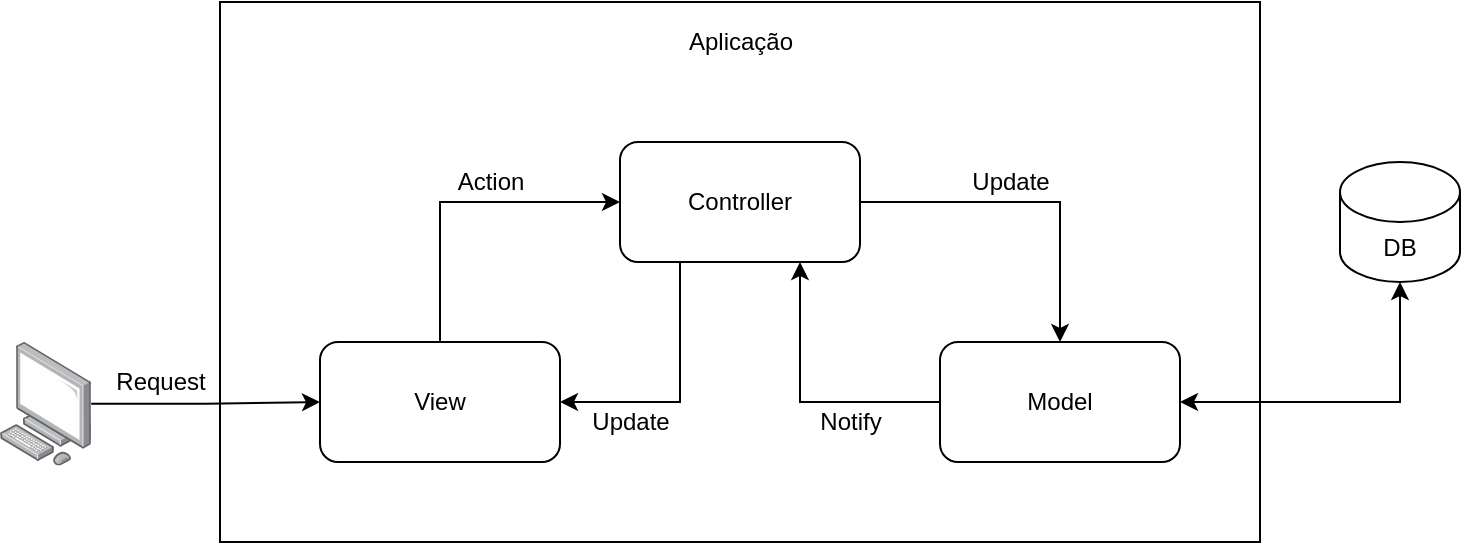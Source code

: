 <mxfile version="14.5.7" type="device"><diagram id="o2Zry-UAkiGW4ndd0Qn0" name="Page-1"><mxGraphModel dx="706" dy="732" grid="1" gridSize="10" guides="1" tooltips="1" connect="1" arrows="1" fold="1" page="1" pageScale="1" pageWidth="850" pageHeight="1100" math="0" shadow="0"><root><mxCell id="0"/><mxCell id="1" parent="0"/><mxCell id="CoEkGKdlKmgzd8hvhr1v-17" value="" style="rounded=0;whiteSpace=wrap;html=1;" vertex="1" parent="1"><mxGeometry x="200" y="240" width="520" height="270" as="geometry"/></mxCell><mxCell id="CoEkGKdlKmgzd8hvhr1v-20" style="edgeStyle=orthogonalEdgeStyle;rounded=0;orthogonalLoop=1;jettySize=auto;html=1;exitX=1;exitY=0.5;exitDx=0;exitDy=0;endArrow=classic;endFill=1;" edge="1" parent="1" source="CoEkGKdlKmgzd8hvhr1v-14" target="CoEkGKdlKmgzd8hvhr1v-16"><mxGeometry relative="1" as="geometry"/></mxCell><mxCell id="CoEkGKdlKmgzd8hvhr1v-22" style="edgeStyle=orthogonalEdgeStyle;rounded=0;orthogonalLoop=1;jettySize=auto;html=1;exitX=0.25;exitY=1;exitDx=0;exitDy=0;entryX=1;entryY=0.5;entryDx=0;entryDy=0;endArrow=classic;endFill=1;" edge="1" parent="1" source="CoEkGKdlKmgzd8hvhr1v-14" target="CoEkGKdlKmgzd8hvhr1v-15"><mxGeometry relative="1" as="geometry"/></mxCell><mxCell id="CoEkGKdlKmgzd8hvhr1v-14" value="Controller" style="rounded=1;whiteSpace=wrap;html=1;" vertex="1" parent="1"><mxGeometry x="400" y="310" width="120" height="60" as="geometry"/></mxCell><mxCell id="CoEkGKdlKmgzd8hvhr1v-19" style="edgeStyle=orthogonalEdgeStyle;rounded=0;orthogonalLoop=1;jettySize=auto;html=1;exitX=0.5;exitY=0;exitDx=0;exitDy=0;entryX=0;entryY=0.5;entryDx=0;entryDy=0;endArrow=classic;endFill=1;" edge="1" parent="1" source="CoEkGKdlKmgzd8hvhr1v-15" target="CoEkGKdlKmgzd8hvhr1v-14"><mxGeometry relative="1" as="geometry"/></mxCell><mxCell id="CoEkGKdlKmgzd8hvhr1v-15" value="View" style="rounded=1;whiteSpace=wrap;html=1;" vertex="1" parent="1"><mxGeometry x="250" y="410" width="120" height="60" as="geometry"/></mxCell><mxCell id="CoEkGKdlKmgzd8hvhr1v-21" style="edgeStyle=orthogonalEdgeStyle;rounded=0;orthogonalLoop=1;jettySize=auto;html=1;exitX=0;exitY=0.5;exitDx=0;exitDy=0;entryX=0.75;entryY=1;entryDx=0;entryDy=0;endArrow=classic;endFill=1;" edge="1" parent="1" source="CoEkGKdlKmgzd8hvhr1v-16" target="CoEkGKdlKmgzd8hvhr1v-14"><mxGeometry relative="1" as="geometry"/></mxCell><mxCell id="CoEkGKdlKmgzd8hvhr1v-16" value="Model" style="rounded=1;whiteSpace=wrap;html=1;" vertex="1" parent="1"><mxGeometry x="560" y="410" width="120" height="60" as="geometry"/></mxCell><mxCell id="CoEkGKdlKmgzd8hvhr1v-18" value="Aplicação" style="text;html=1;align=center;verticalAlign=middle;resizable=0;points=[];autosize=1;" vertex="1" parent="1"><mxGeometry x="425" y="250" width="70" height="20" as="geometry"/></mxCell><mxCell id="CoEkGKdlKmgzd8hvhr1v-24" value="" style="edgeStyle=orthogonalEdgeStyle;rounded=0;orthogonalLoop=1;jettySize=auto;html=1;endArrow=classic;endFill=1;" edge="1" parent="1" source="CoEkGKdlKmgzd8hvhr1v-23" target="CoEkGKdlKmgzd8hvhr1v-15"><mxGeometry relative="1" as="geometry"/></mxCell><mxCell id="CoEkGKdlKmgzd8hvhr1v-23" value="" style="points=[];aspect=fixed;html=1;align=center;shadow=0;dashed=0;image;image=img/lib/allied_telesis/computer_and_terminals/Personal_Computer.svg;" vertex="1" parent="1"><mxGeometry x="90" y="410" width="45.6" height="61.8" as="geometry"/></mxCell><mxCell id="CoEkGKdlKmgzd8hvhr1v-25" value="Request" style="text;html=1;align=center;verticalAlign=middle;resizable=0;points=[];autosize=1;" vertex="1" parent="1"><mxGeometry x="140" y="420" width="60" height="20" as="geometry"/></mxCell><mxCell id="CoEkGKdlKmgzd8hvhr1v-26" value="Action" style="text;html=1;align=center;verticalAlign=middle;resizable=0;points=[];autosize=1;" vertex="1" parent="1"><mxGeometry x="310" y="320" width="50" height="20" as="geometry"/></mxCell><mxCell id="CoEkGKdlKmgzd8hvhr1v-27" value="Update" style="text;html=1;align=center;verticalAlign=middle;resizable=0;points=[];autosize=1;" vertex="1" parent="1"><mxGeometry x="570" y="320" width="50" height="20" as="geometry"/></mxCell><mxCell id="CoEkGKdlKmgzd8hvhr1v-28" value="Notify" style="text;html=1;align=center;verticalAlign=middle;resizable=0;points=[];autosize=1;" vertex="1" parent="1"><mxGeometry x="490" y="440" width="50" height="20" as="geometry"/></mxCell><mxCell id="CoEkGKdlKmgzd8hvhr1v-29" value="Update" style="text;html=1;align=center;verticalAlign=middle;resizable=0;points=[];autosize=1;" vertex="1" parent="1"><mxGeometry x="380" y="440" width="50" height="20" as="geometry"/></mxCell><mxCell id="CoEkGKdlKmgzd8hvhr1v-31" style="edgeStyle=orthogonalEdgeStyle;rounded=0;orthogonalLoop=1;jettySize=auto;html=1;exitX=0.5;exitY=1;exitDx=0;exitDy=0;exitPerimeter=0;entryX=1;entryY=0.5;entryDx=0;entryDy=0;endArrow=classic;endFill=1;startArrow=classic;startFill=1;" edge="1" parent="1" source="CoEkGKdlKmgzd8hvhr1v-30" target="CoEkGKdlKmgzd8hvhr1v-16"><mxGeometry relative="1" as="geometry"/></mxCell><mxCell id="CoEkGKdlKmgzd8hvhr1v-30" value="DB" style="shape=cylinder3;whiteSpace=wrap;html=1;boundedLbl=1;backgroundOutline=1;size=15;" vertex="1" parent="1"><mxGeometry x="760" y="320" width="60" height="60" as="geometry"/></mxCell></root></mxGraphModel></diagram></mxfile>